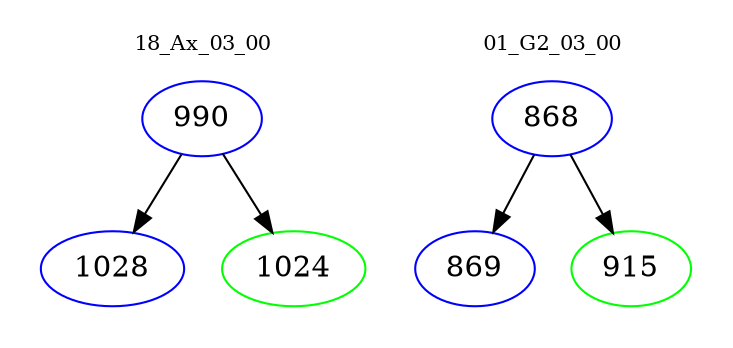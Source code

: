digraph{
subgraph cluster_0 {
color = white
label = "18_Ax_03_00";
fontsize=10;
T0_990 [label="990", color="blue"]
T0_990 -> T0_1028 [color="black"]
T0_1028 [label="1028", color="blue"]
T0_990 -> T0_1024 [color="black"]
T0_1024 [label="1024", color="green"]
}
subgraph cluster_1 {
color = white
label = "01_G2_03_00";
fontsize=10;
T1_868 [label="868", color="blue"]
T1_868 -> T1_869 [color="black"]
T1_869 [label="869", color="blue"]
T1_868 -> T1_915 [color="black"]
T1_915 [label="915", color="green"]
}
}
